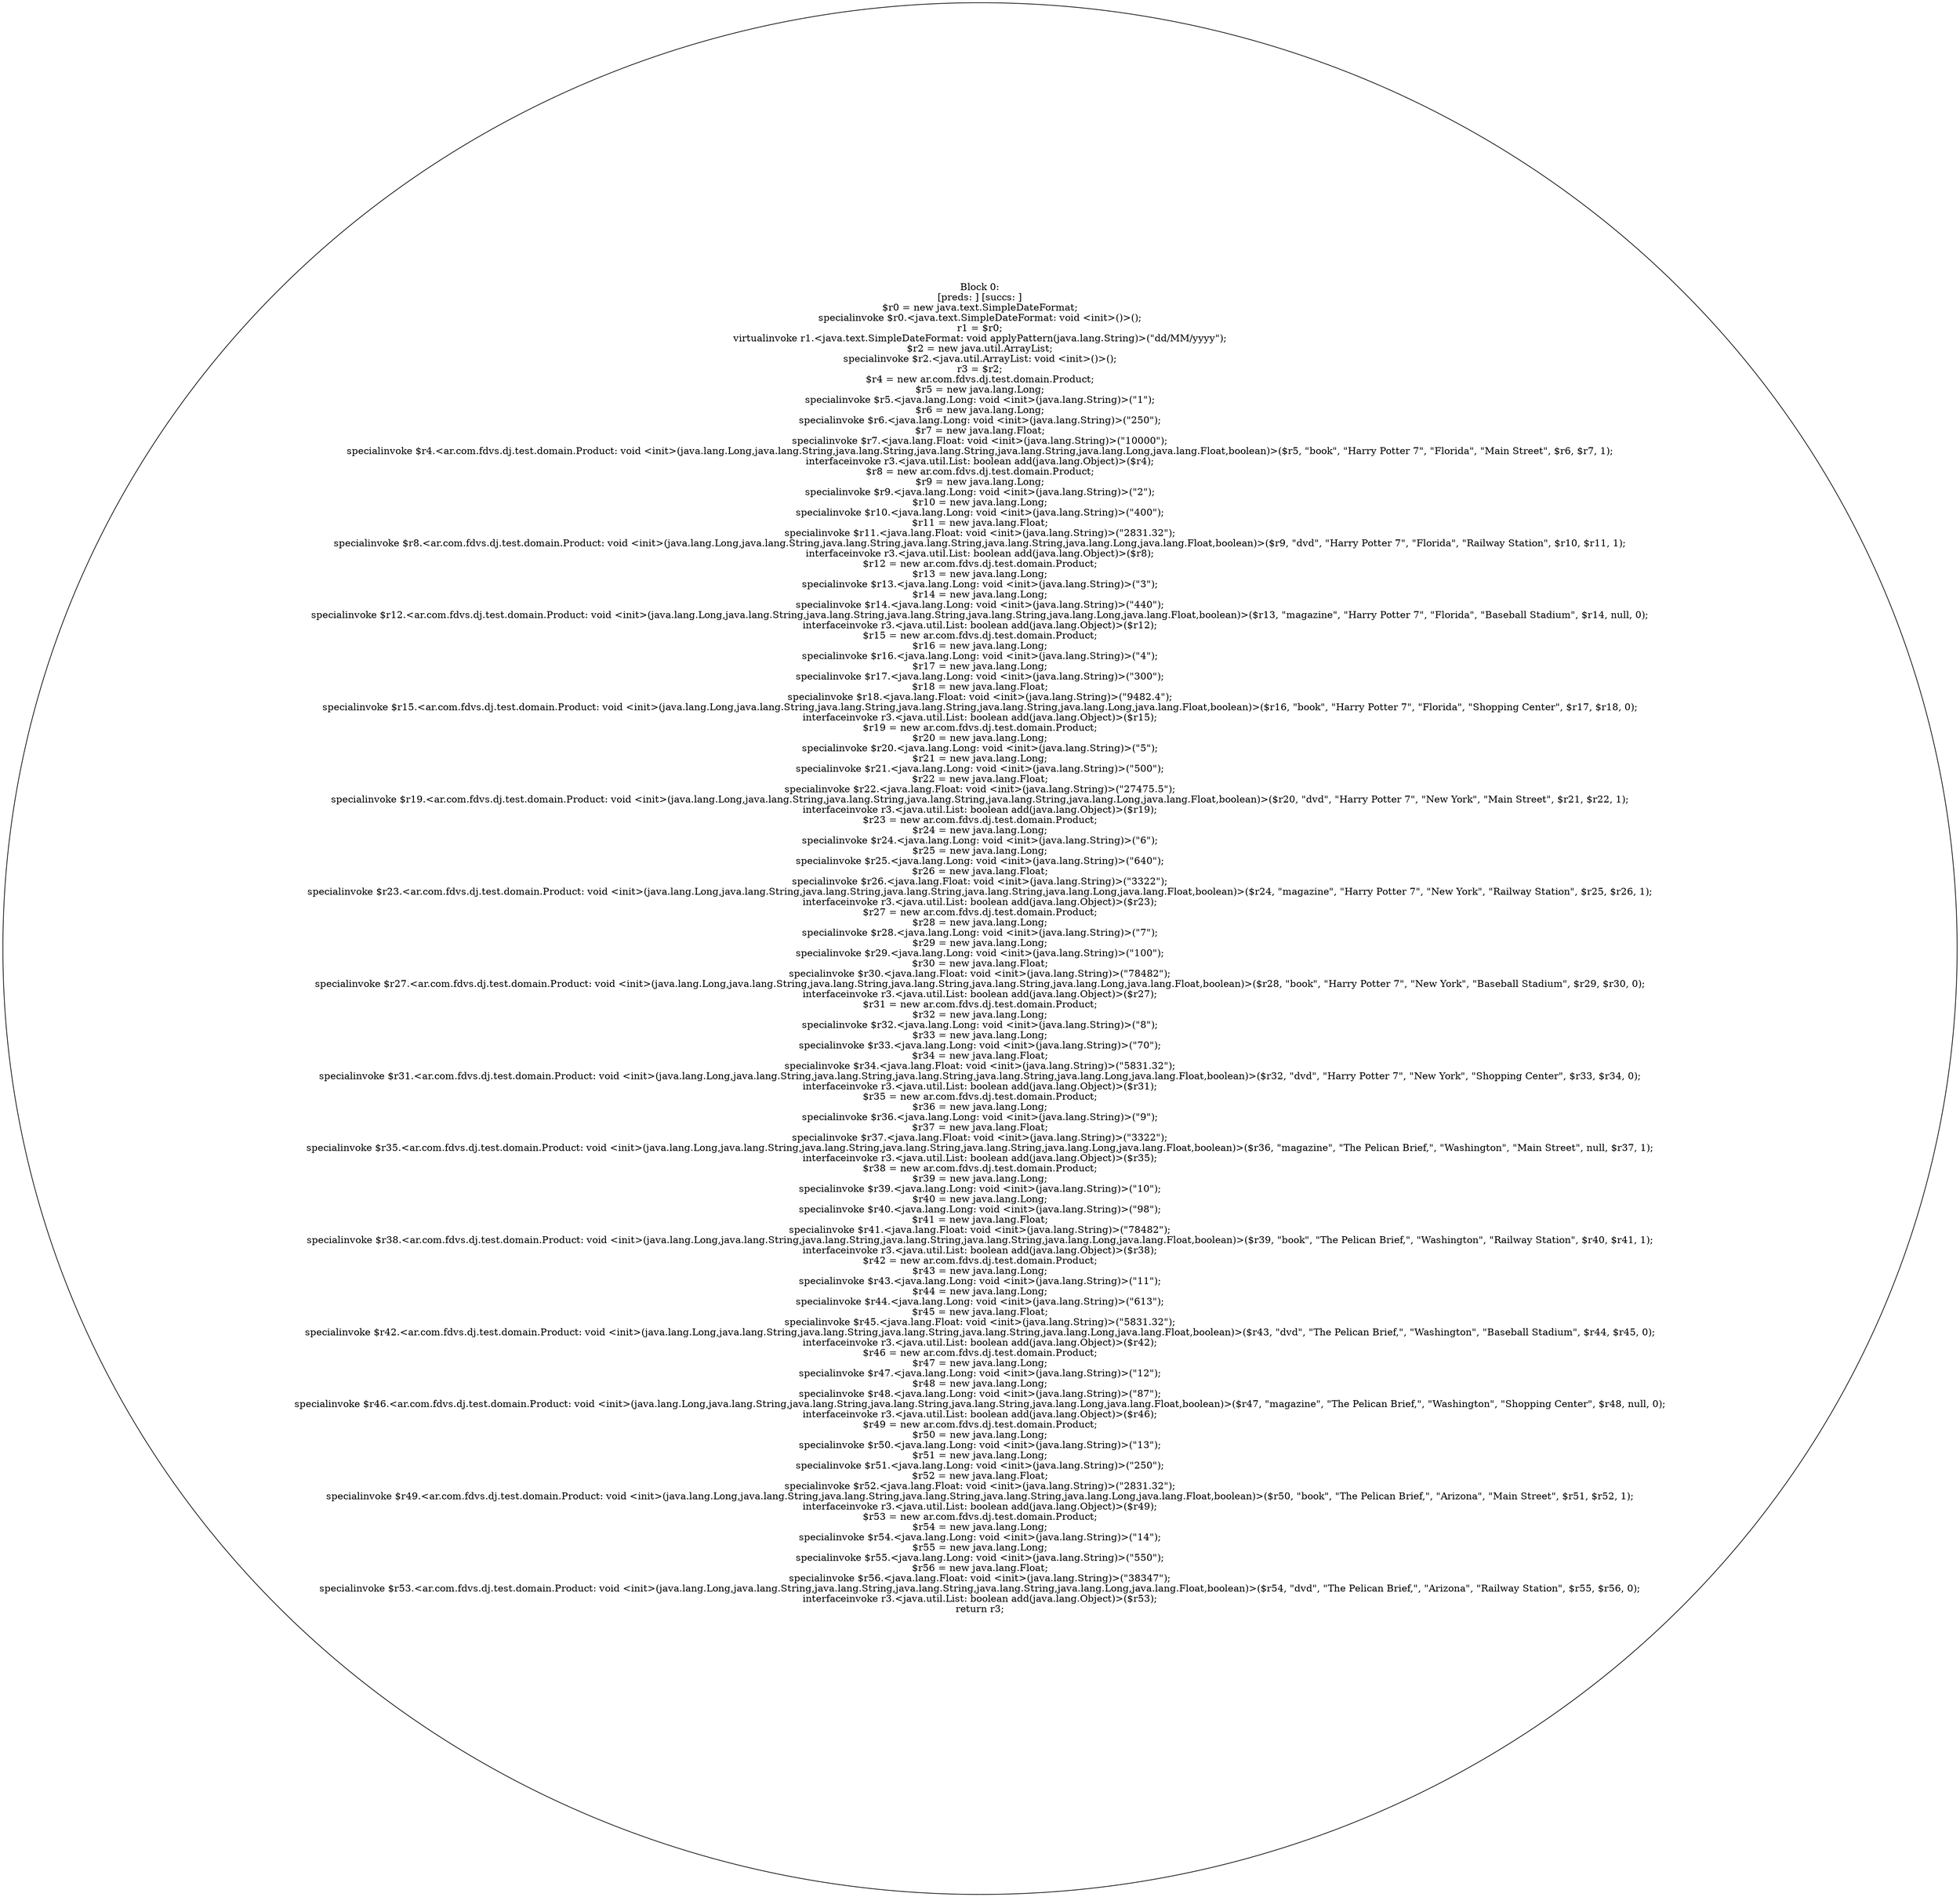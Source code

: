 digraph "unitGraph" {
    "Block 0:
[preds: ] [succs: ]
$r0 = new java.text.SimpleDateFormat;
specialinvoke $r0.<java.text.SimpleDateFormat: void <init>()>();
r1 = $r0;
virtualinvoke r1.<java.text.SimpleDateFormat: void applyPattern(java.lang.String)>(\"dd/MM/yyyy\");
$r2 = new java.util.ArrayList;
specialinvoke $r2.<java.util.ArrayList: void <init>()>();
r3 = $r2;
$r4 = new ar.com.fdvs.dj.test.domain.Product;
$r5 = new java.lang.Long;
specialinvoke $r5.<java.lang.Long: void <init>(java.lang.String)>(\"1\");
$r6 = new java.lang.Long;
specialinvoke $r6.<java.lang.Long: void <init>(java.lang.String)>(\"250\");
$r7 = new java.lang.Float;
specialinvoke $r7.<java.lang.Float: void <init>(java.lang.String)>(\"10000\");
specialinvoke $r4.<ar.com.fdvs.dj.test.domain.Product: void <init>(java.lang.Long,java.lang.String,java.lang.String,java.lang.String,java.lang.String,java.lang.Long,java.lang.Float,boolean)>($r5, \"book\", \"Harry Potter 7\", \"Florida\", \"Main Street\", $r6, $r7, 1);
interfaceinvoke r3.<java.util.List: boolean add(java.lang.Object)>($r4);
$r8 = new ar.com.fdvs.dj.test.domain.Product;
$r9 = new java.lang.Long;
specialinvoke $r9.<java.lang.Long: void <init>(java.lang.String)>(\"2\");
$r10 = new java.lang.Long;
specialinvoke $r10.<java.lang.Long: void <init>(java.lang.String)>(\"400\");
$r11 = new java.lang.Float;
specialinvoke $r11.<java.lang.Float: void <init>(java.lang.String)>(\"2831.32\");
specialinvoke $r8.<ar.com.fdvs.dj.test.domain.Product: void <init>(java.lang.Long,java.lang.String,java.lang.String,java.lang.String,java.lang.String,java.lang.Long,java.lang.Float,boolean)>($r9, \"dvd\", \"Harry Potter 7\", \"Florida\", \"Railway Station\", $r10, $r11, 1);
interfaceinvoke r3.<java.util.List: boolean add(java.lang.Object)>($r8);
$r12 = new ar.com.fdvs.dj.test.domain.Product;
$r13 = new java.lang.Long;
specialinvoke $r13.<java.lang.Long: void <init>(java.lang.String)>(\"3\");
$r14 = new java.lang.Long;
specialinvoke $r14.<java.lang.Long: void <init>(java.lang.String)>(\"440\");
specialinvoke $r12.<ar.com.fdvs.dj.test.domain.Product: void <init>(java.lang.Long,java.lang.String,java.lang.String,java.lang.String,java.lang.String,java.lang.Long,java.lang.Float,boolean)>($r13, \"magazine\", \"Harry Potter 7\", \"Florida\", \"Baseball Stadium\", $r14, null, 0);
interfaceinvoke r3.<java.util.List: boolean add(java.lang.Object)>($r12);
$r15 = new ar.com.fdvs.dj.test.domain.Product;
$r16 = new java.lang.Long;
specialinvoke $r16.<java.lang.Long: void <init>(java.lang.String)>(\"4\");
$r17 = new java.lang.Long;
specialinvoke $r17.<java.lang.Long: void <init>(java.lang.String)>(\"300\");
$r18 = new java.lang.Float;
specialinvoke $r18.<java.lang.Float: void <init>(java.lang.String)>(\"9482.4\");
specialinvoke $r15.<ar.com.fdvs.dj.test.domain.Product: void <init>(java.lang.Long,java.lang.String,java.lang.String,java.lang.String,java.lang.String,java.lang.Long,java.lang.Float,boolean)>($r16, \"book\", \"Harry Potter 7\", \"Florida\", \"Shopping Center\", $r17, $r18, 0);
interfaceinvoke r3.<java.util.List: boolean add(java.lang.Object)>($r15);
$r19 = new ar.com.fdvs.dj.test.domain.Product;
$r20 = new java.lang.Long;
specialinvoke $r20.<java.lang.Long: void <init>(java.lang.String)>(\"5\");
$r21 = new java.lang.Long;
specialinvoke $r21.<java.lang.Long: void <init>(java.lang.String)>(\"500\");
$r22 = new java.lang.Float;
specialinvoke $r22.<java.lang.Float: void <init>(java.lang.String)>(\"27475.5\");
specialinvoke $r19.<ar.com.fdvs.dj.test.domain.Product: void <init>(java.lang.Long,java.lang.String,java.lang.String,java.lang.String,java.lang.String,java.lang.Long,java.lang.Float,boolean)>($r20, \"dvd\", \"Harry Potter 7\", \"New York\", \"Main Street\", $r21, $r22, 1);
interfaceinvoke r3.<java.util.List: boolean add(java.lang.Object)>($r19);
$r23 = new ar.com.fdvs.dj.test.domain.Product;
$r24 = new java.lang.Long;
specialinvoke $r24.<java.lang.Long: void <init>(java.lang.String)>(\"6\");
$r25 = new java.lang.Long;
specialinvoke $r25.<java.lang.Long: void <init>(java.lang.String)>(\"640\");
$r26 = new java.lang.Float;
specialinvoke $r26.<java.lang.Float: void <init>(java.lang.String)>(\"3322\");
specialinvoke $r23.<ar.com.fdvs.dj.test.domain.Product: void <init>(java.lang.Long,java.lang.String,java.lang.String,java.lang.String,java.lang.String,java.lang.Long,java.lang.Float,boolean)>($r24, \"magazine\", \"Harry Potter 7\", \"New York\", \"Railway Station\", $r25, $r26, 1);
interfaceinvoke r3.<java.util.List: boolean add(java.lang.Object)>($r23);
$r27 = new ar.com.fdvs.dj.test.domain.Product;
$r28 = new java.lang.Long;
specialinvoke $r28.<java.lang.Long: void <init>(java.lang.String)>(\"7\");
$r29 = new java.lang.Long;
specialinvoke $r29.<java.lang.Long: void <init>(java.lang.String)>(\"100\");
$r30 = new java.lang.Float;
specialinvoke $r30.<java.lang.Float: void <init>(java.lang.String)>(\"78482\");
specialinvoke $r27.<ar.com.fdvs.dj.test.domain.Product: void <init>(java.lang.Long,java.lang.String,java.lang.String,java.lang.String,java.lang.String,java.lang.Long,java.lang.Float,boolean)>($r28, \"book\", \"Harry Potter 7\", \"New York\", \"Baseball Stadium\", $r29, $r30, 0);
interfaceinvoke r3.<java.util.List: boolean add(java.lang.Object)>($r27);
$r31 = new ar.com.fdvs.dj.test.domain.Product;
$r32 = new java.lang.Long;
specialinvoke $r32.<java.lang.Long: void <init>(java.lang.String)>(\"8\");
$r33 = new java.lang.Long;
specialinvoke $r33.<java.lang.Long: void <init>(java.lang.String)>(\"70\");
$r34 = new java.lang.Float;
specialinvoke $r34.<java.lang.Float: void <init>(java.lang.String)>(\"5831.32\");
specialinvoke $r31.<ar.com.fdvs.dj.test.domain.Product: void <init>(java.lang.Long,java.lang.String,java.lang.String,java.lang.String,java.lang.String,java.lang.Long,java.lang.Float,boolean)>($r32, \"dvd\", \"Harry Potter 7\", \"New York\", \"Shopping Center\", $r33, $r34, 0);
interfaceinvoke r3.<java.util.List: boolean add(java.lang.Object)>($r31);
$r35 = new ar.com.fdvs.dj.test.domain.Product;
$r36 = new java.lang.Long;
specialinvoke $r36.<java.lang.Long: void <init>(java.lang.String)>(\"9\");
$r37 = new java.lang.Float;
specialinvoke $r37.<java.lang.Float: void <init>(java.lang.String)>(\"3322\");
specialinvoke $r35.<ar.com.fdvs.dj.test.domain.Product: void <init>(java.lang.Long,java.lang.String,java.lang.String,java.lang.String,java.lang.String,java.lang.Long,java.lang.Float,boolean)>($r36, \"magazine\", \"The Pelican Brief,\", \"Washington\", \"Main Street\", null, $r37, 1);
interfaceinvoke r3.<java.util.List: boolean add(java.lang.Object)>($r35);
$r38 = new ar.com.fdvs.dj.test.domain.Product;
$r39 = new java.lang.Long;
specialinvoke $r39.<java.lang.Long: void <init>(java.lang.String)>(\"10\");
$r40 = new java.lang.Long;
specialinvoke $r40.<java.lang.Long: void <init>(java.lang.String)>(\"98\");
$r41 = new java.lang.Float;
specialinvoke $r41.<java.lang.Float: void <init>(java.lang.String)>(\"78482\");
specialinvoke $r38.<ar.com.fdvs.dj.test.domain.Product: void <init>(java.lang.Long,java.lang.String,java.lang.String,java.lang.String,java.lang.String,java.lang.Long,java.lang.Float,boolean)>($r39, \"book\", \"The Pelican Brief,\", \"Washington\", \"Railway Station\", $r40, $r41, 1);
interfaceinvoke r3.<java.util.List: boolean add(java.lang.Object)>($r38);
$r42 = new ar.com.fdvs.dj.test.domain.Product;
$r43 = new java.lang.Long;
specialinvoke $r43.<java.lang.Long: void <init>(java.lang.String)>(\"11\");
$r44 = new java.lang.Long;
specialinvoke $r44.<java.lang.Long: void <init>(java.lang.String)>(\"613\");
$r45 = new java.lang.Float;
specialinvoke $r45.<java.lang.Float: void <init>(java.lang.String)>(\"5831.32\");
specialinvoke $r42.<ar.com.fdvs.dj.test.domain.Product: void <init>(java.lang.Long,java.lang.String,java.lang.String,java.lang.String,java.lang.String,java.lang.Long,java.lang.Float,boolean)>($r43, \"dvd\", \"The Pelican Brief,\", \"Washington\", \"Baseball Stadium\", $r44, $r45, 0);
interfaceinvoke r3.<java.util.List: boolean add(java.lang.Object)>($r42);
$r46 = new ar.com.fdvs.dj.test.domain.Product;
$r47 = new java.lang.Long;
specialinvoke $r47.<java.lang.Long: void <init>(java.lang.String)>(\"12\");
$r48 = new java.lang.Long;
specialinvoke $r48.<java.lang.Long: void <init>(java.lang.String)>(\"87\");
specialinvoke $r46.<ar.com.fdvs.dj.test.domain.Product: void <init>(java.lang.Long,java.lang.String,java.lang.String,java.lang.String,java.lang.String,java.lang.Long,java.lang.Float,boolean)>($r47, \"magazine\", \"The Pelican Brief,\", \"Washington\", \"Shopping Center\", $r48, null, 0);
interfaceinvoke r3.<java.util.List: boolean add(java.lang.Object)>($r46);
$r49 = new ar.com.fdvs.dj.test.domain.Product;
$r50 = new java.lang.Long;
specialinvoke $r50.<java.lang.Long: void <init>(java.lang.String)>(\"13\");
$r51 = new java.lang.Long;
specialinvoke $r51.<java.lang.Long: void <init>(java.lang.String)>(\"250\");
$r52 = new java.lang.Float;
specialinvoke $r52.<java.lang.Float: void <init>(java.lang.String)>(\"2831.32\");
specialinvoke $r49.<ar.com.fdvs.dj.test.domain.Product: void <init>(java.lang.Long,java.lang.String,java.lang.String,java.lang.String,java.lang.String,java.lang.Long,java.lang.Float,boolean)>($r50, \"book\", \"The Pelican Brief,\", \"Arizona\", \"Main Street\", $r51, $r52, 1);
interfaceinvoke r3.<java.util.List: boolean add(java.lang.Object)>($r49);
$r53 = new ar.com.fdvs.dj.test.domain.Product;
$r54 = new java.lang.Long;
specialinvoke $r54.<java.lang.Long: void <init>(java.lang.String)>(\"14\");
$r55 = new java.lang.Long;
specialinvoke $r55.<java.lang.Long: void <init>(java.lang.String)>(\"550\");
$r56 = new java.lang.Float;
specialinvoke $r56.<java.lang.Float: void <init>(java.lang.String)>(\"38347\");
specialinvoke $r53.<ar.com.fdvs.dj.test.domain.Product: void <init>(java.lang.Long,java.lang.String,java.lang.String,java.lang.String,java.lang.String,java.lang.Long,java.lang.Float,boolean)>($r54, \"dvd\", \"The Pelican Brief,\", \"Arizona\", \"Railway Station\", $r55, $r56, 0);
interfaceinvoke r3.<java.util.List: boolean add(java.lang.Object)>($r53);
return r3;
"
}

